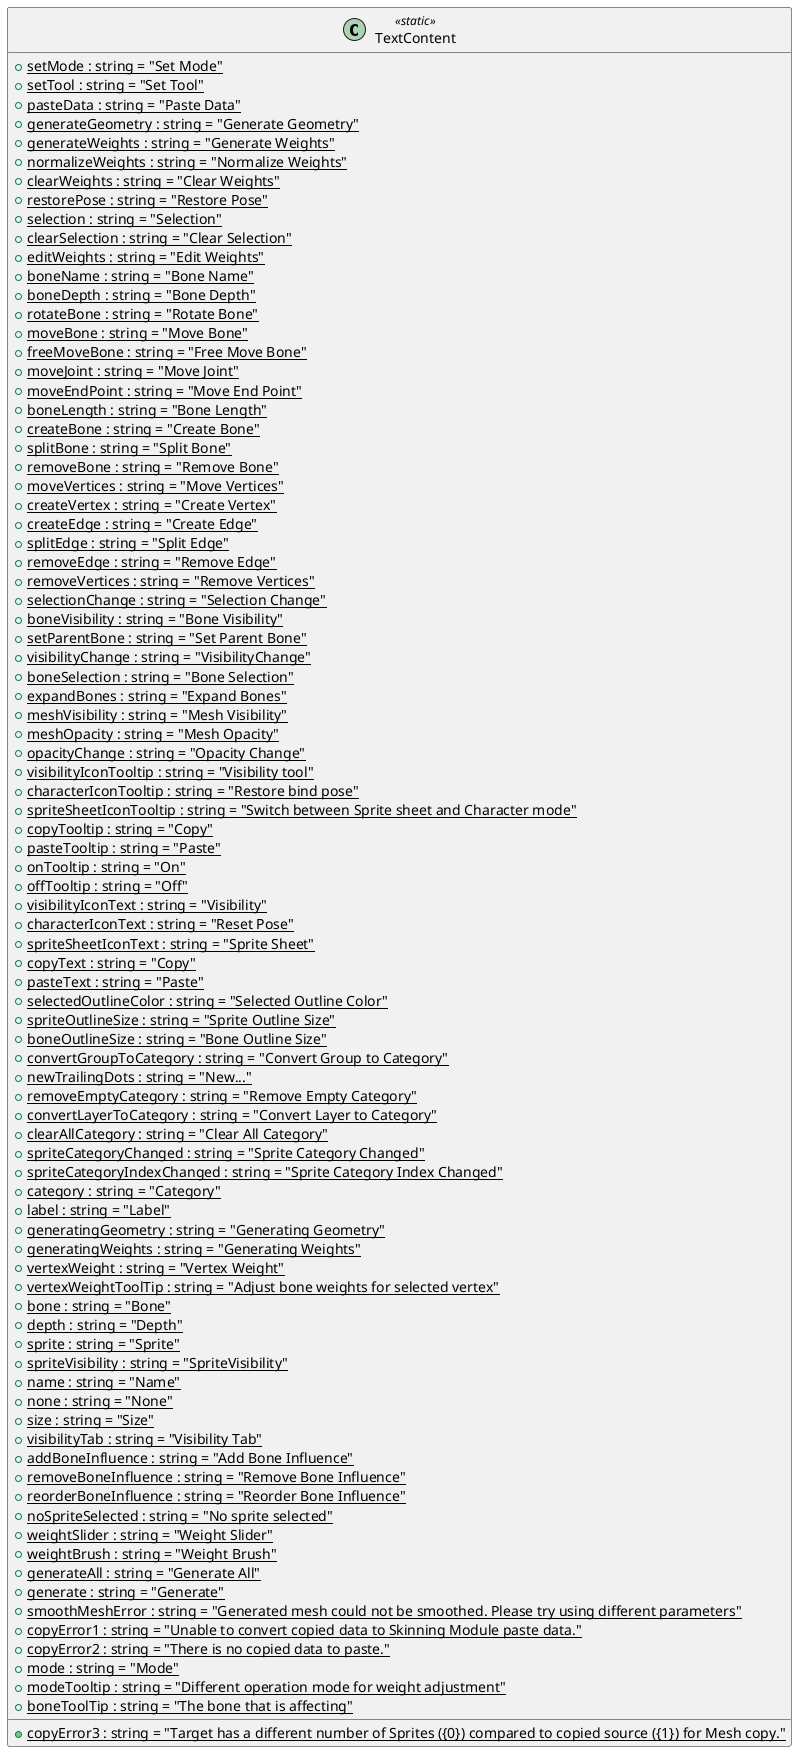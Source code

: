 @startuml
class TextContent <<static>> {
    + {static} setMode : string = "Set Mode"
    + {static} setTool : string = "Set Tool"
    + {static} pasteData : string = "Paste Data"
    + {static} generateGeometry : string = "Generate Geometry"
    + {static} generateWeights : string = "Generate Weights"
    + {static} normalizeWeights : string = "Normalize Weights"
    + {static} clearWeights : string = "Clear Weights"
    + {static} restorePose : string = "Restore Pose"
    + {static} selection : string = "Selection"
    + {static} clearSelection : string = "Clear Selection"
    + {static} editWeights : string = "Edit Weights"
    + {static} boneName : string = "Bone Name"
    + {static} boneDepth : string = "Bone Depth"
    + {static} rotateBone : string = "Rotate Bone"
    + {static} moveBone : string = "Move Bone"
    + {static} freeMoveBone : string = "Free Move Bone"
    + {static} moveJoint : string = "Move Joint"
    + {static} moveEndPoint : string = "Move End Point"
    + {static} boneLength : string = "Bone Length"
    + {static} createBone : string = "Create Bone"
    + {static} splitBone : string = "Split Bone"
    + {static} removeBone : string = "Remove Bone"
    + {static} moveVertices : string = "Move Vertices"
    + {static} createVertex : string = "Create Vertex"
    + {static} createEdge : string = "Create Edge"
    + {static} splitEdge : string = "Split Edge"
    + {static} removeEdge : string = "Remove Edge"
    + {static} removeVertices : string = "Remove Vertices"
    + {static} selectionChange : string = "Selection Change"
    + {static} boneVisibility : string = "Bone Visibility"
    + {static} setParentBone : string = "Set Parent Bone"
    + {static} visibilityChange : string = "VisibilityChange"
    + {static} boneSelection : string = "Bone Selection"
    + {static} expandBones : string = "Expand Bones"
    + {static} meshVisibility : string = "Mesh Visibility"
    + {static} meshOpacity : string = "Mesh Opacity"
    + {static} opacityChange : string = "Opacity Change"
    + {static} visibilityIconTooltip : string = "Visibility tool"
    + {static} characterIconTooltip : string = "Restore bind pose"
    + {static} spriteSheetIconTooltip : string = "Switch between Sprite sheet and Character mode"
    + {static} copyTooltip : string = "Copy"
    + {static} pasteTooltip : string = "Paste"
    + {static} onTooltip : string = "On"
    + {static} offTooltip : string = "Off"
    + {static} visibilityIconText : string = "Visibility"
    + {static} characterIconText : string = "Reset Pose"
    + {static} spriteSheetIconText : string = "Sprite Sheet"
    + {static} copyText : string = "Copy"
    + {static} pasteText : string = "Paste"
    + {static} selectedOutlineColor : string = "Selected Outline Color"
    + {static} spriteOutlineSize : string = "Sprite Outline Size"
    + {static} boneOutlineSize : string = "Bone Outline Size"
    + {static} convertGroupToCategory : string = "Convert Group to Category"
    + {static} newTrailingDots : string = "New..."
    + {static} removeEmptyCategory : string = "Remove Empty Category"
    + {static} convertLayerToCategory : string = "Convert Layer to Category"
    + {static} clearAllCategory : string = "Clear All Category"
    + {static} spriteCategoryChanged : string = "Sprite Category Changed"
    + {static} spriteCategoryIndexChanged : string = "Sprite Category Index Changed"
    + {static} category : string = "Category"
    + {static} label : string = "Label"
    + {static} generatingGeometry : string = "Generating Geometry"
    + {static} generatingWeights : string = "Generating Weights"
    + {static} vertexWeight : string = "Vertex Weight"
    + {static} vertexWeightToolTip : string = "Adjust bone weights for selected vertex"
    + {static} bone : string = "Bone"
    + {static} depth : string = "Depth"
    + {static} sprite : string = "Sprite"
    + {static} spriteVisibility : string = "SpriteVisibility"
    + {static} name : string = "Name"
    + {static} none : string = "None"
    + {static} size : string = "Size"
    + {static} visibilityTab : string = "Visibility Tab"
    + {static} addBoneInfluence : string = "Add Bone Influence"
    + {static} removeBoneInfluence : string = "Remove Bone Influence"
    + {static} reorderBoneInfluence : string = "Reorder Bone Influence"
    + {static} noSpriteSelected : string = "No sprite selected"
    + {static} weightSlider : string = "Weight Slider"
    + {static} weightBrush : string = "Weight Brush"
    + {static} generateAll : string = "Generate All"
    + {static} generate : string = "Generate"
    + {static} smoothMeshError : string = "Generated mesh could not be smoothed. Please try using different parameters"
    + {static} copyError1 : string = "Unable to convert copied data to Skinning Module paste data."
    + {static} copyError2 : string = "There is no copied data to paste."
    + {static} copyError3 : string = "Target has a different number of Sprites ({0&#125;) compared to copied source ({1&#125;) for Mesh copy."
    + {static} mode : string = "Mode"
    + {static} modeTooltip : string = "Different operation mode for weight adjustment"
    + {static} boneToolTip : string = "The bone that is affecting"
}
@enduml
